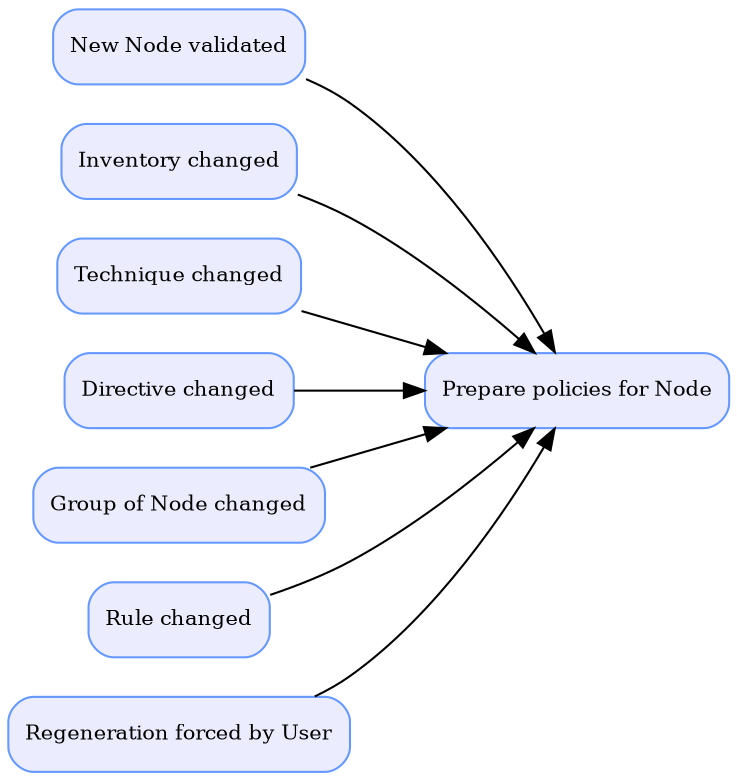 digraph generate_policy_workflow{
rankdir=LR;
node [shape=Mrecord, style = filled, color="#6699ff", fillcolor="#ececff",
fontsize=10];

newnode      [label = "New Node validated"];
nodechanged  [label = "Inventory changed"] ;
techchanged  [label = "Technique changed"];
dirchanged   [label = "Directive changed"];
groupchanged [label = "Group of Node changed"];
rchanged     [label = "Rule changed"];
forcechange  [label = "Regeneration forced by User"];
preparepol   [label = "Prepare policies for Node"];

{newnode nodechanged techchanged dirchanged groupchanged rchanged forcechange} -> preparepol ;

}
